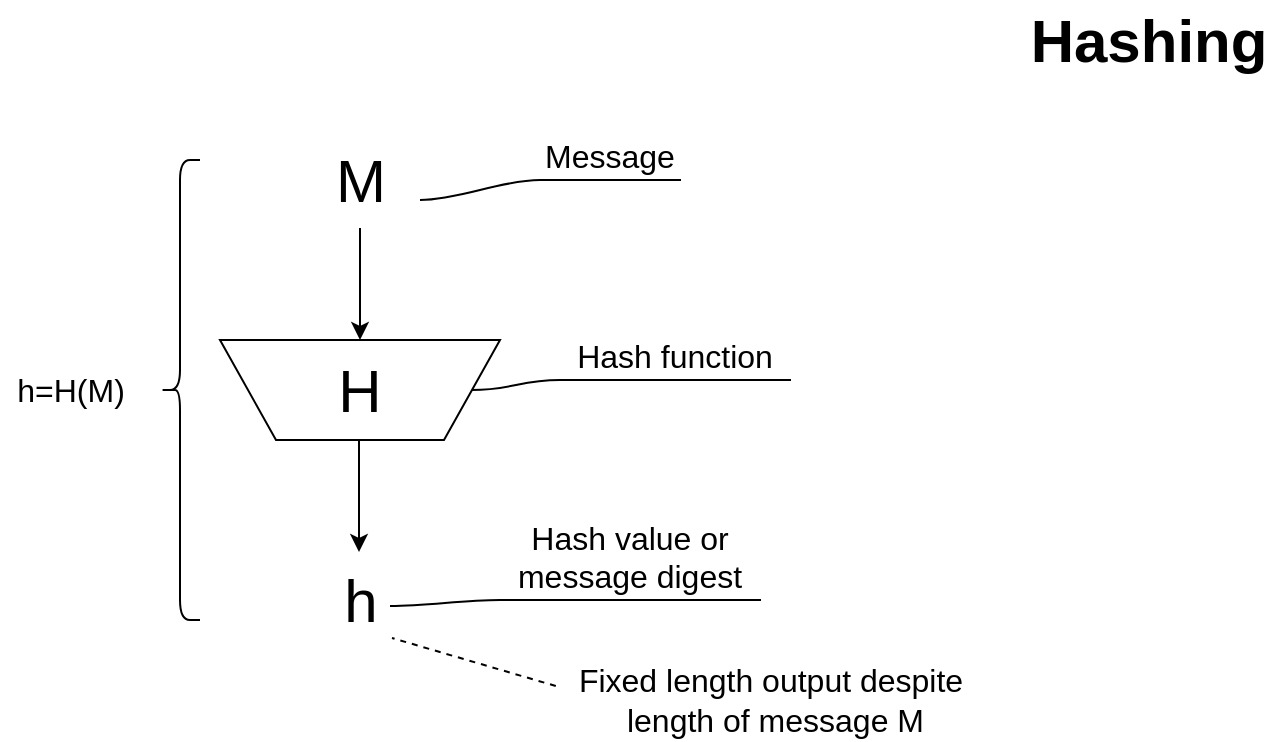 <mxfile version="12.5.5" type="github">
  <diagram id="IJlwkW0IKvStU0IK6DOn" name="Page-1">
    <mxGraphModel dx="1422" dy="745" grid="1" gridSize="10" guides="1" tooltips="1" connect="1" arrows="1" fold="1" page="1" pageScale="1" pageWidth="1169" pageHeight="827" math="0" shadow="0">
      <root>
        <mxCell id="0"/>
        <mxCell id="1" parent="0"/>
        <mxCell id="t6SEZ7RhCC823az2yK95-1" value="Hashing" style="text;html=1;align=center;verticalAlign=middle;resizable=0;points=[];autosize=1;fontSize=30;fontStyle=1" vertex="1" parent="1">
          <mxGeometry x="519" y="120" width="130" height="40" as="geometry"/>
        </mxCell>
        <mxCell id="t6SEZ7RhCC823az2yK95-4" value="H" style="shape=trapezoid;perimeter=trapezoidPerimeter;whiteSpace=wrap;html=1;fontSize=30;verticalAlign=middle;direction=west;" vertex="1" parent="1">
          <mxGeometry x="120" y="290" width="140" height="50" as="geometry"/>
        </mxCell>
        <mxCell id="t6SEZ7RhCC823az2yK95-5" value="M" style="text;html=1;align=center;verticalAlign=middle;resizable=0;points=[];autosize=1;fontSize=30;" vertex="1" parent="1">
          <mxGeometry x="170" y="190" width="40" height="40" as="geometry"/>
        </mxCell>
        <mxCell id="t6SEZ7RhCC823az2yK95-6" value="" style="endArrow=classic;html=1;fontSize=30;entryX=0.5;entryY=1;entryDx=0;entryDy=0;" edge="1" parent="1" target="t6SEZ7RhCC823az2yK95-4">
          <mxGeometry width="50" height="50" relative="1" as="geometry">
            <mxPoint x="190" y="234" as="sourcePoint"/>
            <mxPoint x="170" y="360" as="targetPoint"/>
          </mxGeometry>
        </mxCell>
        <mxCell id="t6SEZ7RhCC823az2yK95-9" value="" style="endArrow=classic;html=1;fontSize=30;entryX=0.5;entryY=1;entryDx=0;entryDy=0;" edge="1" parent="1">
          <mxGeometry width="50" height="50" relative="1" as="geometry">
            <mxPoint x="189.5" y="340" as="sourcePoint"/>
            <mxPoint x="189.5" y="396" as="targetPoint"/>
          </mxGeometry>
        </mxCell>
        <mxCell id="t6SEZ7RhCC823az2yK95-10" value="h" style="text;html=1;align=center;verticalAlign=middle;resizable=0;points=[];autosize=1;fontSize=30;" vertex="1" parent="1">
          <mxGeometry x="175" y="400" width="30" height="40" as="geometry"/>
        </mxCell>
        <mxCell id="t6SEZ7RhCC823az2yK95-11" value="" style="endArrow=none;dashed=1;html=1;fontSize=30;entryX=1.033;entryY=0.975;entryDx=0;entryDy=0;entryPerimeter=0;exitX=-0.01;exitY=0.325;exitDx=0;exitDy=0;exitPerimeter=0;" edge="1" parent="1" source="t6SEZ7RhCC823az2yK95-13" target="t6SEZ7RhCC823az2yK95-10">
          <mxGeometry width="50" height="50" relative="1" as="geometry">
            <mxPoint x="120" y="510" as="sourcePoint"/>
            <mxPoint x="170" y="460" as="targetPoint"/>
          </mxGeometry>
        </mxCell>
        <mxCell id="t6SEZ7RhCC823az2yK95-13" value="Fixed length output despite&lt;br&gt;&amp;nbsp;length of message M" style="text;html=1;align=center;verticalAlign=middle;resizable=0;points=[];autosize=1;fontSize=16;" vertex="1" parent="1">
          <mxGeometry x="290" y="450" width="210" height="40" as="geometry"/>
        </mxCell>
        <mxCell id="t6SEZ7RhCC823az2yK95-14" value="" style="shape=curlyBracket;whiteSpace=wrap;html=1;rounded=1;fontSize=16;" vertex="1" parent="1">
          <mxGeometry x="90" y="200" width="20" height="230" as="geometry"/>
        </mxCell>
        <mxCell id="t6SEZ7RhCC823az2yK95-15" value="h=H(M)" style="text;html=1;align=center;verticalAlign=middle;resizable=0;points=[];autosize=1;fontSize=16;" vertex="1" parent="1">
          <mxGeometry x="10" y="305" width="70" height="20" as="geometry"/>
        </mxCell>
        <mxCell id="t6SEZ7RhCC823az2yK95-18" value="Hash value or&lt;br&gt;message digest" style="whiteSpace=wrap;html=1;shape=partialRectangle;top=0;left=0;bottom=1;right=0;points=[[0,1],[1,1]];strokeColor=#000000;fillColor=none;align=center;verticalAlign=bottom;routingCenterY=0.5;snapToPoint=1;container=1;recursiveResize=0;autosize=1;treeFolding=1;treeMoving=1;fontSize=16;" vertex="1" parent="1">
          <mxGeometry x="260" y="380" width="130" height="40" as="geometry"/>
        </mxCell>
        <mxCell id="t6SEZ7RhCC823az2yK95-19" value="" style="edgeStyle=entityRelationEdgeStyle;startArrow=none;endArrow=none;segment=10;curved=1;fontSize=16;exitX=1;exitY=0.575;exitDx=0;exitDy=0;exitPerimeter=0;" edge="1" target="t6SEZ7RhCC823az2yK95-18" parent="1" source="t6SEZ7RhCC823az2yK95-10">
          <mxGeometry relative="1" as="geometry">
            <mxPoint x="-30" y="550" as="sourcePoint"/>
          </mxGeometry>
        </mxCell>
        <mxCell id="t6SEZ7RhCC823az2yK95-20" value="Hash function" style="whiteSpace=wrap;html=1;shape=partialRectangle;top=0;left=0;bottom=1;right=0;points=[[0,1],[1,1]];strokeColor=#000000;fillColor=none;align=center;verticalAlign=bottom;routingCenterY=0.5;snapToPoint=1;container=1;recursiveResize=0;autosize=1;treeFolding=1;treeMoving=1;fontSize=16;" vertex="1" parent="1">
          <mxGeometry x="290" y="290" width="115" height="20" as="geometry"/>
        </mxCell>
        <mxCell id="t6SEZ7RhCC823az2yK95-21" value="" style="edgeStyle=entityRelationEdgeStyle;startArrow=none;endArrow=none;segment=10;curved=1;fontSize=16;exitX=0;exitY=0.5;exitDx=0;exitDy=0;" edge="1" target="t6SEZ7RhCC823az2yK95-20" parent="1" source="t6SEZ7RhCC823az2yK95-4">
          <mxGeometry relative="1" as="geometry">
            <mxPoint x="-30" y="550" as="sourcePoint"/>
          </mxGeometry>
        </mxCell>
        <mxCell id="t6SEZ7RhCC823az2yK95-22" value="Message" style="whiteSpace=wrap;html=1;shape=partialRectangle;top=0;left=0;bottom=1;right=0;points=[[0,1],[1,1]];strokeColor=#000000;fillColor=none;align=center;verticalAlign=bottom;routingCenterY=0.5;snapToPoint=1;container=1;recursiveResize=0;autosize=1;treeFolding=1;treeMoving=1;fontSize=16;" vertex="1" parent="1">
          <mxGeometry x="280" y="190" width="70" height="20" as="geometry"/>
        </mxCell>
        <mxCell id="t6SEZ7RhCC823az2yK95-23" value="" style="edgeStyle=entityRelationEdgeStyle;startArrow=none;endArrow=none;segment=10;curved=1;fontSize=16;exitX=1.25;exitY=0.75;exitDx=0;exitDy=0;exitPerimeter=0;" edge="1" target="t6SEZ7RhCC823az2yK95-22" parent="1" source="t6SEZ7RhCC823az2yK95-5">
          <mxGeometry relative="1" as="geometry">
            <mxPoint x="-30" y="550" as="sourcePoint"/>
          </mxGeometry>
        </mxCell>
      </root>
    </mxGraphModel>
  </diagram>
</mxfile>
